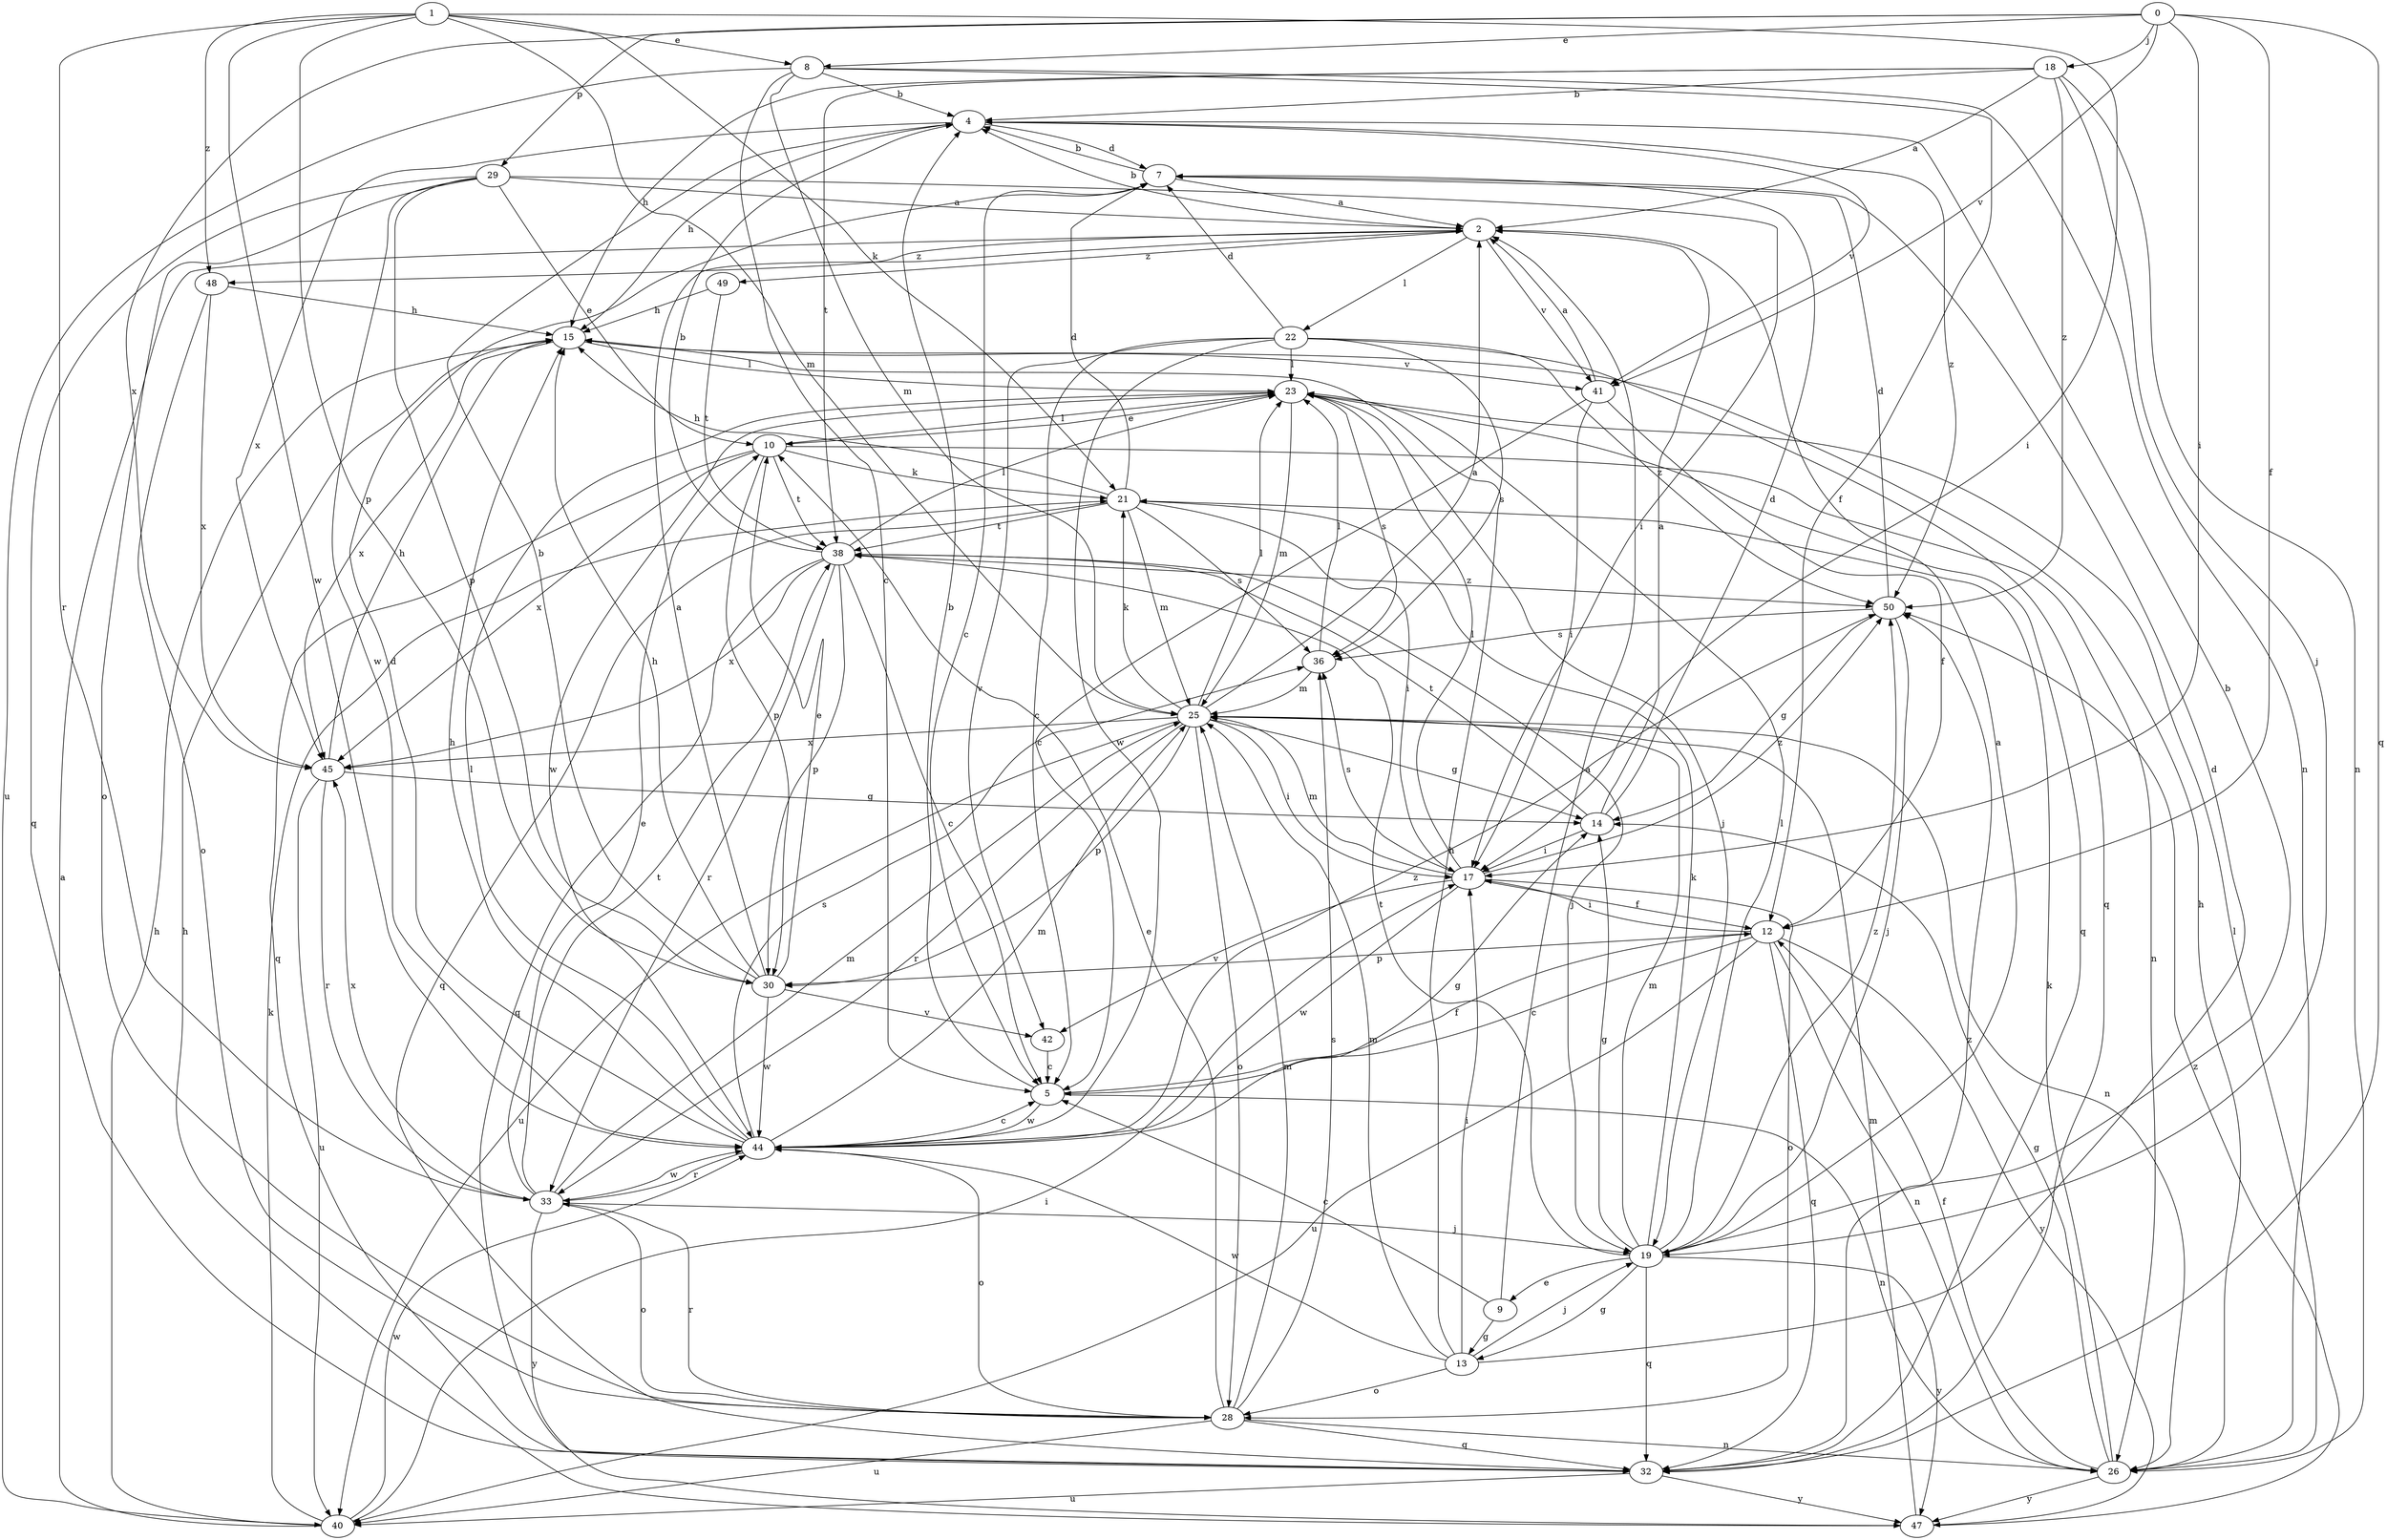 strict digraph  {
0;
1;
2;
4;
5;
7;
8;
9;
10;
12;
13;
14;
15;
17;
18;
19;
21;
22;
23;
25;
26;
28;
29;
30;
32;
33;
36;
38;
40;
41;
42;
44;
45;
47;
48;
49;
50;
0 -> 8  [label=e];
0 -> 12  [label=f];
0 -> 17  [label=i];
0 -> 18  [label=j];
0 -> 29  [label=p];
0 -> 32  [label=q];
0 -> 41  [label=v];
0 -> 45  [label=x];
1 -> 8  [label=e];
1 -> 17  [label=i];
1 -> 21  [label=k];
1 -> 25  [label=m];
1 -> 30  [label=p];
1 -> 33  [label=r];
1 -> 44  [label=w];
1 -> 48  [label=z];
2 -> 4  [label=b];
2 -> 22  [label=l];
2 -> 41  [label=v];
2 -> 48  [label=z];
2 -> 49  [label=z];
4 -> 7  [label=d];
4 -> 15  [label=h];
4 -> 41  [label=v];
4 -> 45  [label=x];
4 -> 50  [label=z];
5 -> 4  [label=b];
5 -> 12  [label=f];
5 -> 26  [label=n];
5 -> 44  [label=w];
7 -> 2  [label=a];
7 -> 4  [label=b];
7 -> 5  [label=c];
8 -> 4  [label=b];
8 -> 5  [label=c];
8 -> 12  [label=f];
8 -> 25  [label=m];
8 -> 26  [label=n];
8 -> 40  [label=u];
9 -> 2  [label=a];
9 -> 5  [label=c];
9 -> 13  [label=g];
10 -> 21  [label=k];
10 -> 23  [label=l];
10 -> 26  [label=n];
10 -> 30  [label=p];
10 -> 32  [label=q];
10 -> 38  [label=t];
10 -> 45  [label=x];
12 -> 5  [label=c];
12 -> 17  [label=i];
12 -> 26  [label=n];
12 -> 30  [label=p];
12 -> 32  [label=q];
12 -> 40  [label=u];
12 -> 47  [label=y];
13 -> 7  [label=d];
13 -> 15  [label=h];
13 -> 17  [label=i];
13 -> 19  [label=j];
13 -> 25  [label=m];
13 -> 28  [label=o];
13 -> 44  [label=w];
14 -> 2  [label=a];
14 -> 7  [label=d];
14 -> 17  [label=i];
14 -> 38  [label=t];
15 -> 23  [label=l];
15 -> 41  [label=v];
15 -> 45  [label=x];
17 -> 12  [label=f];
17 -> 23  [label=l];
17 -> 25  [label=m];
17 -> 28  [label=o];
17 -> 36  [label=s];
17 -> 42  [label=v];
17 -> 44  [label=w];
17 -> 50  [label=z];
18 -> 2  [label=a];
18 -> 4  [label=b];
18 -> 15  [label=h];
18 -> 19  [label=j];
18 -> 26  [label=n];
18 -> 38  [label=t];
18 -> 50  [label=z];
19 -> 2  [label=a];
19 -> 4  [label=b];
19 -> 9  [label=e];
19 -> 13  [label=g];
19 -> 14  [label=g];
19 -> 21  [label=k];
19 -> 23  [label=l];
19 -> 25  [label=m];
19 -> 32  [label=q];
19 -> 38  [label=t];
19 -> 47  [label=y];
19 -> 50  [label=z];
21 -> 7  [label=d];
21 -> 15  [label=h];
21 -> 17  [label=i];
21 -> 25  [label=m];
21 -> 32  [label=q];
21 -> 36  [label=s];
21 -> 38  [label=t];
22 -> 5  [label=c];
22 -> 7  [label=d];
22 -> 23  [label=l];
22 -> 32  [label=q];
22 -> 36  [label=s];
22 -> 42  [label=v];
22 -> 44  [label=w];
22 -> 50  [label=z];
23 -> 10  [label=e];
23 -> 19  [label=j];
23 -> 25  [label=m];
23 -> 32  [label=q];
23 -> 36  [label=s];
23 -> 44  [label=w];
25 -> 2  [label=a];
25 -> 14  [label=g];
25 -> 17  [label=i];
25 -> 21  [label=k];
25 -> 23  [label=l];
25 -> 26  [label=n];
25 -> 28  [label=o];
25 -> 30  [label=p];
25 -> 33  [label=r];
25 -> 40  [label=u];
25 -> 45  [label=x];
26 -> 12  [label=f];
26 -> 14  [label=g];
26 -> 15  [label=h];
26 -> 21  [label=k];
26 -> 23  [label=l];
26 -> 47  [label=y];
28 -> 10  [label=e];
28 -> 25  [label=m];
28 -> 26  [label=n];
28 -> 32  [label=q];
28 -> 33  [label=r];
28 -> 36  [label=s];
28 -> 40  [label=u];
29 -> 2  [label=a];
29 -> 10  [label=e];
29 -> 17  [label=i];
29 -> 28  [label=o];
29 -> 30  [label=p];
29 -> 32  [label=q];
29 -> 44  [label=w];
30 -> 2  [label=a];
30 -> 4  [label=b];
30 -> 10  [label=e];
30 -> 15  [label=h];
30 -> 42  [label=v];
30 -> 44  [label=w];
32 -> 40  [label=u];
32 -> 47  [label=y];
32 -> 50  [label=z];
33 -> 10  [label=e];
33 -> 19  [label=j];
33 -> 25  [label=m];
33 -> 28  [label=o];
33 -> 38  [label=t];
33 -> 44  [label=w];
33 -> 45  [label=x];
33 -> 47  [label=y];
36 -> 23  [label=l];
36 -> 25  [label=m];
38 -> 4  [label=b];
38 -> 5  [label=c];
38 -> 19  [label=j];
38 -> 23  [label=l];
38 -> 30  [label=p];
38 -> 32  [label=q];
38 -> 33  [label=r];
38 -> 45  [label=x];
38 -> 50  [label=z];
40 -> 2  [label=a];
40 -> 15  [label=h];
40 -> 17  [label=i];
40 -> 21  [label=k];
40 -> 44  [label=w];
41 -> 2  [label=a];
41 -> 5  [label=c];
41 -> 12  [label=f];
41 -> 17  [label=i];
42 -> 5  [label=c];
44 -> 5  [label=c];
44 -> 7  [label=d];
44 -> 14  [label=g];
44 -> 15  [label=h];
44 -> 23  [label=l];
44 -> 25  [label=m];
44 -> 28  [label=o];
44 -> 33  [label=r];
44 -> 36  [label=s];
44 -> 50  [label=z];
45 -> 14  [label=g];
45 -> 15  [label=h];
45 -> 33  [label=r];
45 -> 40  [label=u];
47 -> 15  [label=h];
47 -> 25  [label=m];
47 -> 50  [label=z];
48 -> 15  [label=h];
48 -> 28  [label=o];
48 -> 45  [label=x];
49 -> 15  [label=h];
49 -> 38  [label=t];
50 -> 7  [label=d];
50 -> 14  [label=g];
50 -> 19  [label=j];
50 -> 36  [label=s];
}
